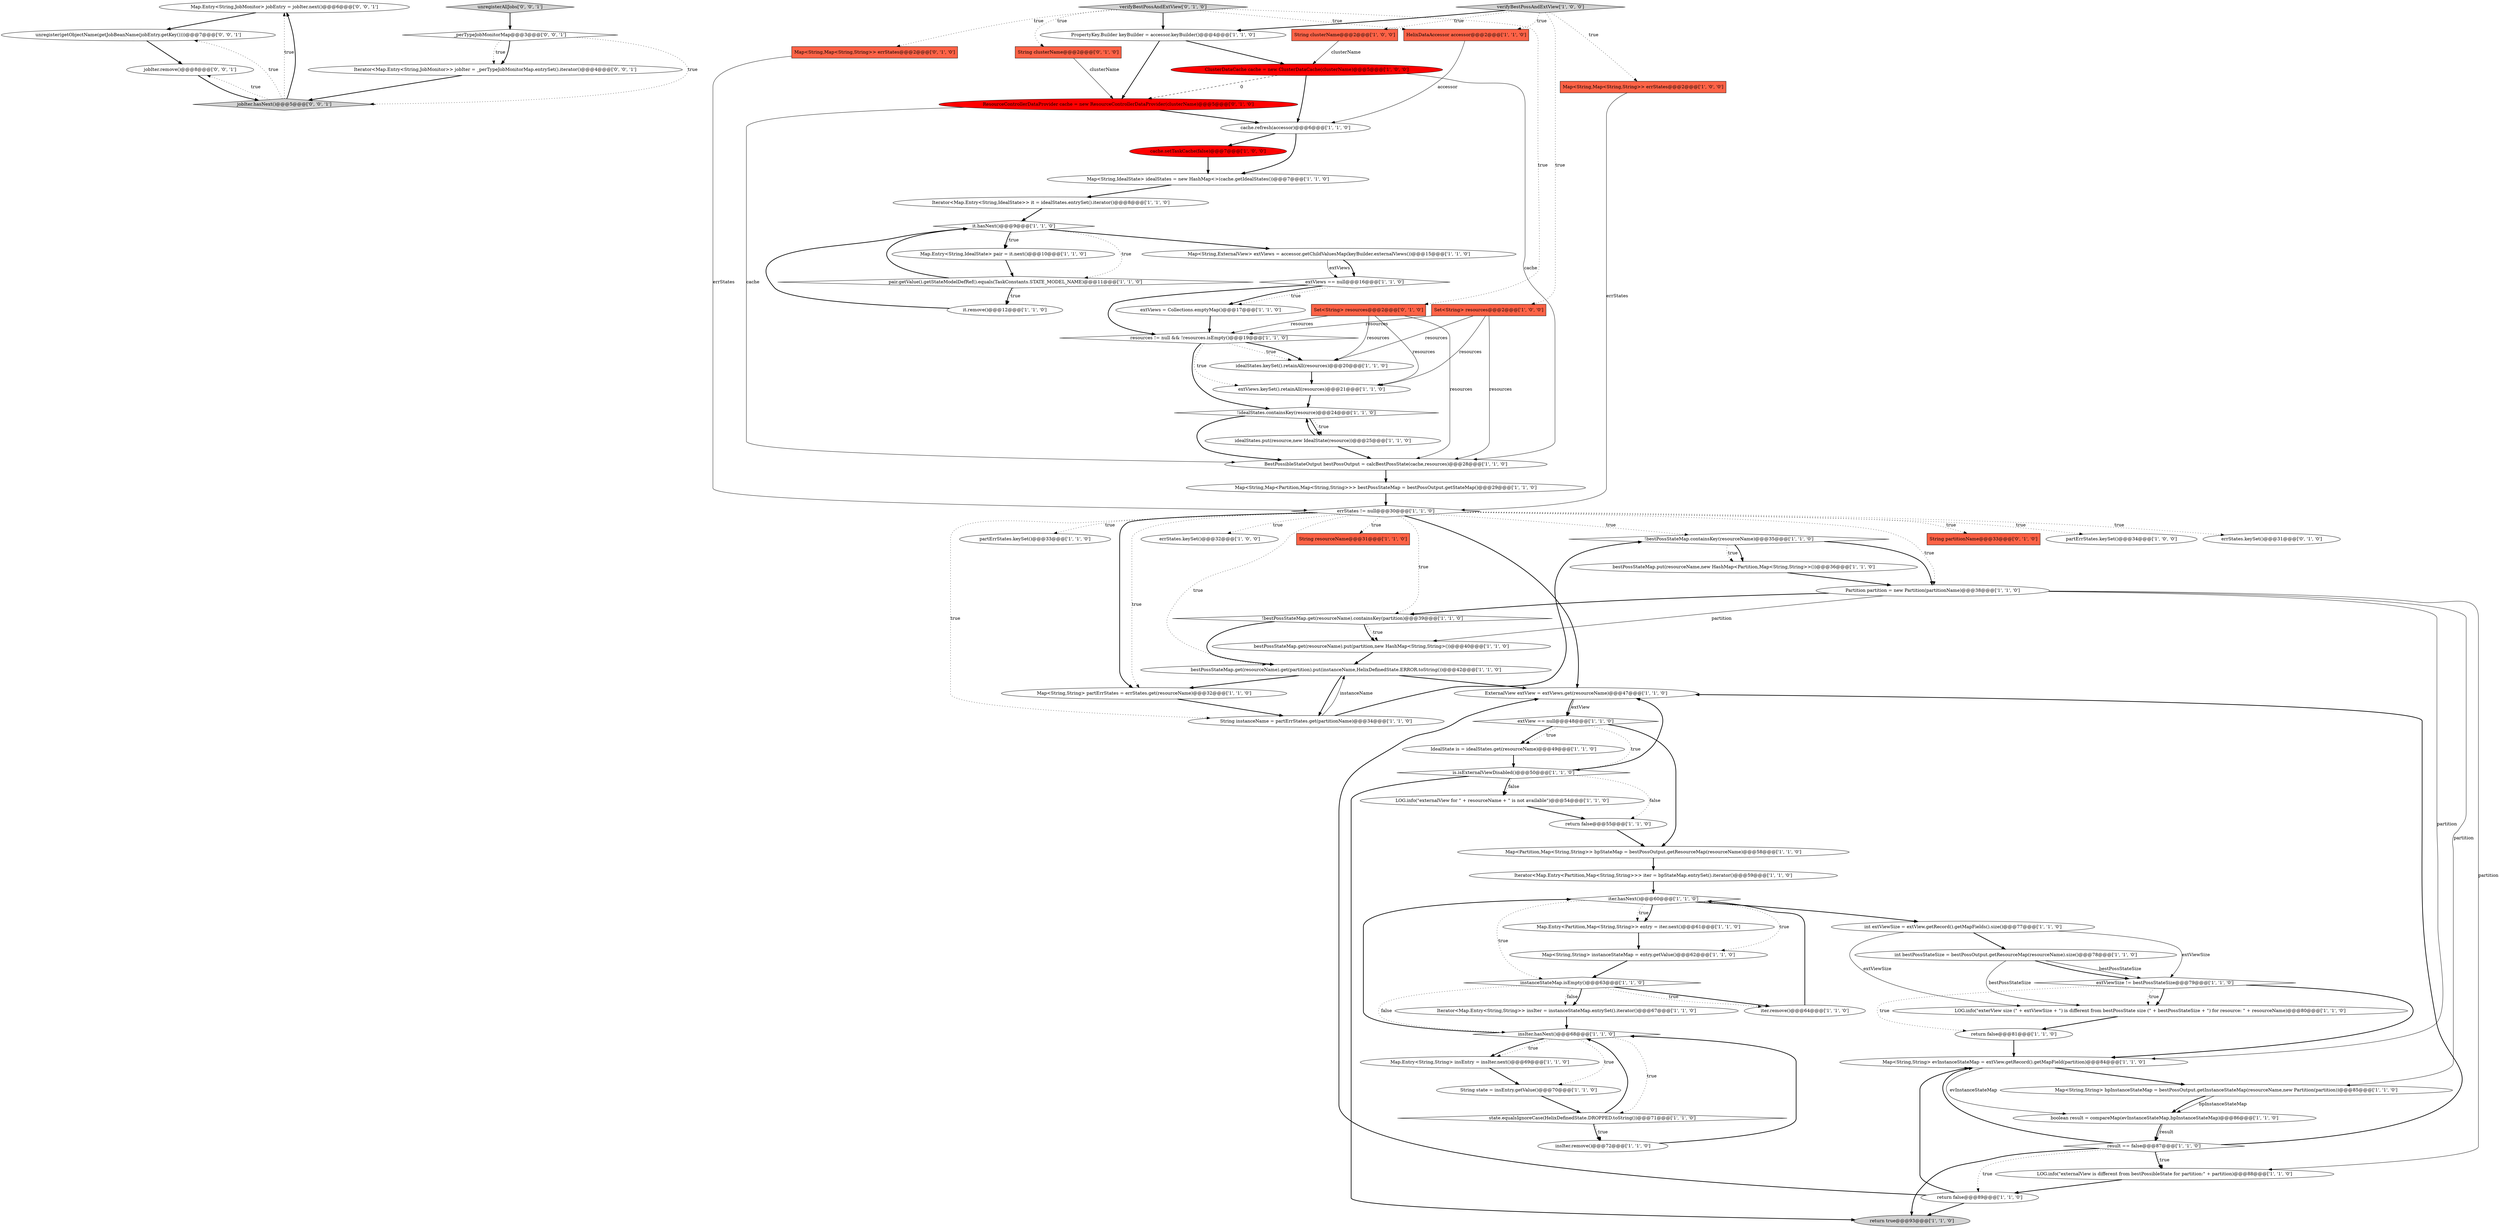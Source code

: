 digraph {
77 [style = filled, label = "Map.Entry<String,JobMonitor> jobEntry = jobIter.next()@@@6@@@['0', '0', '1']", fillcolor = white, shape = ellipse image = "AAA0AAABBB3BBB"];
26 [style = filled, label = "it.hasNext()@@@9@@@['1', '1', '0']", fillcolor = white, shape = diamond image = "AAA0AAABBB1BBB"];
72 [style = filled, label = "String clusterName@@@2@@@['0', '1', '0']", fillcolor = tomato, shape = box image = "AAA0AAABBB2BBB"];
2 [style = filled, label = "iter.hasNext()@@@60@@@['1', '1', '0']", fillcolor = white, shape = diamond image = "AAA0AAABBB1BBB"];
30 [style = filled, label = "!bestPossStateMap.containsKey(resourceName)@@@35@@@['1', '1', '0']", fillcolor = white, shape = diamond image = "AAA0AAABBB1BBB"];
17 [style = filled, label = "Set<String> resources@@@2@@@['1', '0', '0']", fillcolor = tomato, shape = box image = "AAA0AAABBB1BBB"];
15 [style = filled, label = "return false@@@55@@@['1', '1', '0']", fillcolor = white, shape = ellipse image = "AAA0AAABBB1BBB"];
68 [style = filled, label = "partErrStates.keySet()@@@33@@@['1', '1', '0']", fillcolor = white, shape = ellipse image = "AAA0AAABBB1BBB"];
22 [style = filled, label = "errStates != null@@@30@@@['1', '1', '0']", fillcolor = white, shape = diamond image = "AAA0AAABBB1BBB"];
35 [style = filled, label = "boolean result = compareMap(evInstanceStateMap,bpInstanceStateMap)@@@86@@@['1', '1', '0']", fillcolor = white, shape = ellipse image = "AAA0AAABBB1BBB"];
24 [style = filled, label = "cache.refresh(accessor)@@@6@@@['1', '1', '0']", fillcolor = white, shape = ellipse image = "AAA0AAABBB1BBB"];
45 [style = filled, label = "it.remove()@@@12@@@['1', '1', '0']", fillcolor = white, shape = ellipse image = "AAA0AAABBB1BBB"];
75 [style = filled, label = "ResourceControllerDataProvider cache = new ResourceControllerDataProvider(clusterName)@@@5@@@['0', '1', '0']", fillcolor = red, shape = ellipse image = "AAA1AAABBB2BBB"];
29 [style = filled, label = "Map.Entry<Partition,Map<String,String>> entry = iter.next()@@@61@@@['1', '1', '0']", fillcolor = white, shape = ellipse image = "AAA0AAABBB1BBB"];
11 [style = filled, label = "verifyBestPossAndExtView['1', '0', '0']", fillcolor = lightgray, shape = diamond image = "AAA0AAABBB1BBB"];
51 [style = filled, label = "return true@@@93@@@['1', '1', '0']", fillcolor = lightgray, shape = ellipse image = "AAA0AAABBB1BBB"];
54 [style = filled, label = "ExternalView extView = extViews.get(resourceName)@@@47@@@['1', '1', '0']", fillcolor = white, shape = ellipse image = "AAA0AAABBB1BBB"];
21 [style = filled, label = "bestPossStateMap.get(resourceName).put(partition,new HashMap<String,String>())@@@40@@@['1', '1', '0']", fillcolor = white, shape = ellipse image = "AAA0AAABBB1BBB"];
8 [style = filled, label = "Map<String,String> bpInstanceStateMap = bestPossOutput.getInstanceStateMap(resourceName,new Partition(partition))@@@85@@@['1', '1', '0']", fillcolor = white, shape = ellipse image = "AAA0AAABBB1BBB"];
12 [style = filled, label = "LOG.info(\"externalView for \" + resourceName + \" is not available\")@@@54@@@['1', '1', '0']", fillcolor = white, shape = ellipse image = "AAA0AAABBB1BBB"];
40 [style = filled, label = "PropertyKey.Builder keyBuilder = accessor.keyBuilder()@@@4@@@['1', '1', '0']", fillcolor = white, shape = ellipse image = "AAA0AAABBB1BBB"];
50 [style = filled, label = "String instanceName = partErrStates.get(partitionName)@@@34@@@['1', '1', '0']", fillcolor = white, shape = ellipse image = "AAA0AAABBB1BBB"];
32 [style = filled, label = "Map<String,ExternalView> extViews = accessor.getChildValuesMap(keyBuilder.externalViews())@@@15@@@['1', '1', '0']", fillcolor = white, shape = ellipse image = "AAA0AAABBB1BBB"];
0 [style = filled, label = "errStates.keySet()@@@32@@@['1', '0', '0']", fillcolor = white, shape = ellipse image = "AAA0AAABBB1BBB"];
53 [style = filled, label = "String state = insEntry.getValue()@@@70@@@['1', '1', '0']", fillcolor = white, shape = ellipse image = "AAA0AAABBB1BBB"];
74 [style = filled, label = "Set<String> resources@@@2@@@['0', '1', '0']", fillcolor = tomato, shape = box image = "AAA0AAABBB2BBB"];
5 [style = filled, label = "Partition partition = new Partition(partitionName)@@@38@@@['1', '1', '0']", fillcolor = white, shape = ellipse image = "AAA0AAABBB1BBB"];
61 [style = filled, label = "Map<String,String> instanceStateMap = entry.getValue()@@@62@@@['1', '1', '0']", fillcolor = white, shape = ellipse image = "AAA0AAABBB1BBB"];
49 [style = filled, label = "state.equalsIgnoreCase(HelixDefinedState.DROPPED.toString())@@@71@@@['1', '1', '0']", fillcolor = white, shape = diamond image = "AAA0AAABBB1BBB"];
18 [style = filled, label = "cache.setTaskCache(false)@@@7@@@['1', '0', '0']", fillcolor = red, shape = ellipse image = "AAA1AAABBB1BBB"];
69 [style = filled, label = "Map<String,Map<String,String>> errStates@@@2@@@['0', '1', '0']", fillcolor = tomato, shape = box image = "AAA0AAABBB2BBB"];
43 [style = filled, label = "Map<String,String> evInstanceStateMap = extView.getRecord().getMapField(partition)@@@84@@@['1', '1', '0']", fillcolor = white, shape = ellipse image = "AAA0AAABBB1BBB"];
71 [style = filled, label = "verifyBestPossAndExtView['0', '1', '0']", fillcolor = lightgray, shape = diamond image = "AAA0AAABBB2BBB"];
67 [style = filled, label = "String resourceName@@@31@@@['1', '1', '0']", fillcolor = tomato, shape = box image = "AAA0AAABBB1BBB"];
7 [style = filled, label = "!bestPossStateMap.get(resourceName).containsKey(partition)@@@39@@@['1', '1', '0']", fillcolor = white, shape = diamond image = "AAA0AAABBB1BBB"];
62 [style = filled, label = "idealStates.keySet().retainAll(resources)@@@20@@@['1', '1', '0']", fillcolor = white, shape = ellipse image = "AAA0AAABBB1BBB"];
36 [style = filled, label = "extView == null@@@48@@@['1', '1', '0']", fillcolor = white, shape = diamond image = "AAA0AAABBB1BBB"];
60 [style = filled, label = "HelixDataAccessor accessor@@@2@@@['1', '1', '0']", fillcolor = tomato, shape = box image = "AAA0AAABBB1BBB"];
81 [style = filled, label = "jobIter.remove()@@@8@@@['0', '0', '1']", fillcolor = white, shape = ellipse image = "AAA0AAABBB3BBB"];
47 [style = filled, label = "LOG.info(\"exterView size (\" + extViewSize + \") is different from bestPossState size (\" + bestPossStateSize + \") for resource: \" + resourceName)@@@80@@@['1', '1', '0']", fillcolor = white, shape = ellipse image = "AAA0AAABBB1BBB"];
48 [style = filled, label = "Map<String,String> partErrStates = errStates.get(resourceName)@@@32@@@['1', '1', '0']", fillcolor = white, shape = ellipse image = "AAA0AAABBB1BBB"];
4 [style = filled, label = "idealStates.put(resource,new IdealState(resource))@@@25@@@['1', '1', '0']", fillcolor = white, shape = ellipse image = "AAA0AAABBB1BBB"];
23 [style = filled, label = "instanceStateMap.isEmpty()@@@63@@@['1', '1', '0']", fillcolor = white, shape = diamond image = "AAA0AAABBB1BBB"];
31 [style = filled, label = "result == false@@@87@@@['1', '1', '0']", fillcolor = white, shape = diamond image = "AAA0AAABBB1BBB"];
52 [style = filled, label = "Map.Entry<String,String> insEntry = insIter.next()@@@69@@@['1', '1', '0']", fillcolor = white, shape = ellipse image = "AAA0AAABBB1BBB"];
65 [style = filled, label = "Iterator<Map.Entry<String,IdealState>> it = idealStates.entrySet().iterator()@@@8@@@['1', '1', '0']", fillcolor = white, shape = ellipse image = "AAA0AAABBB1BBB"];
14 [style = filled, label = "insIter.remove()@@@72@@@['1', '1', '0']", fillcolor = white, shape = ellipse image = "AAA0AAABBB1BBB"];
34 [style = filled, label = "is.isExternalViewDisabled()@@@50@@@['1', '1', '0']", fillcolor = white, shape = diamond image = "AAA0AAABBB1BBB"];
1 [style = filled, label = "String clusterName@@@2@@@['1', '0', '0']", fillcolor = tomato, shape = box image = "AAA0AAABBB1BBB"];
13 [style = filled, label = "LOG.info(\"externalView is different from bestPossibleState for partition:\" + partition)@@@88@@@['1', '1', '0']", fillcolor = white, shape = ellipse image = "AAA0AAABBB1BBB"];
3 [style = filled, label = "ClusterDataCache cache = new ClusterDataCache(clusterName)@@@5@@@['1', '0', '0']", fillcolor = red, shape = ellipse image = "AAA1AAABBB1BBB"];
82 [style = filled, label = "unregister(getObjectName(getJobBeanName(jobEntry.getKey())))@@@7@@@['0', '0', '1']", fillcolor = white, shape = ellipse image = "AAA0AAABBB3BBB"];
39 [style = filled, label = "int extViewSize = extView.getRecord().getMapFields().size()@@@77@@@['1', '1', '0']", fillcolor = white, shape = ellipse image = "AAA0AAABBB1BBB"];
6 [style = filled, label = "extViewSize != bestPossStateSize@@@79@@@['1', '1', '0']", fillcolor = white, shape = diamond image = "AAA0AAABBB1BBB"];
63 [style = filled, label = "return false@@@81@@@['1', '1', '0']", fillcolor = white, shape = ellipse image = "AAA0AAABBB1BBB"];
38 [style = filled, label = "extViews == null@@@16@@@['1', '1', '0']", fillcolor = white, shape = diamond image = "AAA0AAABBB1BBB"];
9 [style = filled, label = "Map<Partition,Map<String,String>> bpStateMap = bestPossOutput.getResourceMap(resourceName)@@@58@@@['1', '1', '0']", fillcolor = white, shape = ellipse image = "AAA0AAABBB1BBB"];
10 [style = filled, label = "BestPossibleStateOutput bestPossOutput = calcBestPossState(cache,resources)@@@28@@@['1', '1', '0']", fillcolor = white, shape = ellipse image = "AAA0AAABBB1BBB"];
57 [style = filled, label = "return false@@@89@@@['1', '1', '0']", fillcolor = white, shape = ellipse image = "AAA0AAABBB1BBB"];
66 [style = filled, label = "Map<String,IdealState> idealStates = new HashMap<>(cache.getIdealStates())@@@7@@@['1', '1', '0']", fillcolor = white, shape = ellipse image = "AAA0AAABBB1BBB"];
78 [style = filled, label = "Iterator<Map.Entry<String,JobMonitor>> jobIter = _perTypeJobMonitorMap.entrySet().iterator()@@@4@@@['0', '0', '1']", fillcolor = white, shape = ellipse image = "AAA0AAABBB3BBB"];
42 [style = filled, label = "int bestPossStateSize = bestPossOutput.getResourceMap(resourceName).size()@@@78@@@['1', '1', '0']", fillcolor = white, shape = ellipse image = "AAA0AAABBB1BBB"];
27 [style = filled, label = "Map<String,Map<String,String>> errStates@@@2@@@['1', '0', '0']", fillcolor = tomato, shape = box image = "AAA0AAABBB1BBB"];
25 [style = filled, label = "iter.remove()@@@64@@@['1', '1', '0']", fillcolor = white, shape = ellipse image = "AAA0AAABBB1BBB"];
41 [style = filled, label = "bestPossStateMap.get(resourceName).get(partition).put(instanceName,HelixDefinedState.ERROR.toString())@@@42@@@['1', '1', '0']", fillcolor = white, shape = ellipse image = "AAA0AAABBB1BBB"];
28 [style = filled, label = "extViews.keySet().retainAll(resources)@@@21@@@['1', '1', '0']", fillcolor = white, shape = ellipse image = "AAA0AAABBB1BBB"];
73 [style = filled, label = "String partitionName@@@33@@@['0', '1', '0']", fillcolor = tomato, shape = box image = "AAA0AAABBB2BBB"];
80 [style = filled, label = "jobIter.hasNext()@@@5@@@['0', '0', '1']", fillcolor = lightgray, shape = diamond image = "AAA0AAABBB3BBB"];
20 [style = filled, label = "IdealState is = idealStates.get(resourceName)@@@49@@@['1', '1', '0']", fillcolor = white, shape = ellipse image = "AAA0AAABBB1BBB"];
16 [style = filled, label = "Map<String,Map<Partition,Map<String,String>>> bestPossStateMap = bestPossOutput.getStateMap()@@@29@@@['1', '1', '0']", fillcolor = white, shape = ellipse image = "AAA0AAABBB1BBB"];
19 [style = filled, label = "partErrStates.keySet()@@@34@@@['1', '0', '0']", fillcolor = white, shape = ellipse image = "AAA0AAABBB1BBB"];
58 [style = filled, label = "Iterator<Map.Entry<Partition,Map<String,String>>> iter = bpStateMap.entrySet().iterator()@@@59@@@['1', '1', '0']", fillcolor = white, shape = ellipse image = "AAA0AAABBB1BBB"];
33 [style = filled, label = "extViews = Collections.emptyMap()@@@17@@@['1', '1', '0']", fillcolor = white, shape = ellipse image = "AAA0AAABBB1BBB"];
46 [style = filled, label = "!idealStates.containsKey(resource)@@@24@@@['1', '1', '0']", fillcolor = white, shape = diamond image = "AAA0AAABBB1BBB"];
44 [style = filled, label = "Map.Entry<String,IdealState> pair = it.next()@@@10@@@['1', '1', '0']", fillcolor = white, shape = ellipse image = "AAA0AAABBB1BBB"];
55 [style = filled, label = "Iterator<Map.Entry<String,String>> insIter = instanceStateMap.entrySet().iterator()@@@67@@@['1', '1', '0']", fillcolor = white, shape = ellipse image = "AAA0AAABBB1BBB"];
56 [style = filled, label = "resources != null && !resources.isEmpty()@@@19@@@['1', '1', '0']", fillcolor = white, shape = diamond image = "AAA0AAABBB1BBB"];
64 [style = filled, label = "pair.getValue().getStateModelDefRef().equals(TaskConstants.STATE_MODEL_NAME)@@@11@@@['1', '1', '0']", fillcolor = white, shape = diamond image = "AAA0AAABBB1BBB"];
70 [style = filled, label = "errStates.keySet()@@@31@@@['0', '1', '0']", fillcolor = white, shape = ellipse image = "AAA0AAABBB2BBB"];
76 [style = filled, label = "_perTypeJobMonitorMap@@@3@@@['0', '0', '1']", fillcolor = white, shape = diamond image = "AAA0AAABBB3BBB"];
79 [style = filled, label = "unregisterAllJobs['0', '0', '1']", fillcolor = lightgray, shape = diamond image = "AAA0AAABBB3BBB"];
59 [style = filled, label = "bestPossStateMap.put(resourceName,new HashMap<Partition,Map<String,String>>())@@@36@@@['1', '1', '0']", fillcolor = white, shape = ellipse image = "AAA0AAABBB1BBB"];
37 [style = filled, label = "insIter.hasNext()@@@68@@@['1', '1', '0']", fillcolor = white, shape = diamond image = "AAA0AAABBB1BBB"];
6->43 [style = bold, label=""];
80->82 [style = dotted, label="true"];
3->24 [style = bold, label=""];
42->47 [style = solid, label="bestPossStateSize"];
11->1 [style = dotted, label="true"];
49->14 [style = bold, label=""];
2->23 [style = dotted, label="true"];
79->76 [style = bold, label=""];
71->60 [style = dotted, label="true"];
36->20 [style = bold, label=""];
27->22 [style = solid, label="errStates"];
9->58 [style = bold, label=""];
3->75 [style = dashed, label="0"];
36->20 [style = dotted, label="true"];
34->12 [style = dotted, label="false"];
22->68 [style = dotted, label="true"];
8->35 [style = solid, label="bpInstanceStateMap"];
41->48 [style = bold, label=""];
80->77 [style = dotted, label="true"];
74->28 [style = solid, label="resources"];
78->80 [style = bold, label=""];
38->56 [style = bold, label=""];
74->56 [style = solid, label="resources"];
43->8 [style = bold, label=""];
33->56 [style = bold, label=""];
40->75 [style = bold, label=""];
22->67 [style = dotted, label="true"];
34->15 [style = dotted, label="false"];
71->74 [style = dotted, label="true"];
41->54 [style = bold, label=""];
76->78 [style = dotted, label="true"];
60->24 [style = solid, label="accessor"];
74->62 [style = solid, label="resources"];
4->46 [style = bold, label=""];
55->37 [style = bold, label=""];
38->33 [style = dotted, label="true"];
22->73 [style = dotted, label="true"];
14->37 [style = bold, label=""];
63->43 [style = bold, label=""];
57->54 [style = bold, label=""];
35->31 [style = bold, label=""];
23->25 [style = bold, label=""];
22->19 [style = dotted, label="true"];
26->32 [style = bold, label=""];
36->9 [style = bold, label=""];
2->29 [style = dotted, label="true"];
57->51 [style = bold, label=""];
56->62 [style = dotted, label="true"];
11->60 [style = dotted, label="true"];
71->72 [style = dotted, label="true"];
75->24 [style = bold, label=""];
20->34 [style = bold, label=""];
50->30 [style = bold, label=""];
26->44 [style = dotted, label="true"];
22->0 [style = dotted, label="true"];
22->7 [style = dotted, label="true"];
17->62 [style = solid, label="resources"];
21->41 [style = bold, label=""];
34->54 [style = bold, label=""];
56->62 [style = bold, label=""];
56->46 [style = bold, label=""];
48->50 [style = bold, label=""];
58->2 [style = bold, label=""];
37->49 [style = dotted, label="true"];
64->45 [style = dotted, label="true"];
69->22 [style = solid, label="errStates"];
47->63 [style = bold, label=""];
22->70 [style = dotted, label="true"];
24->18 [style = bold, label=""];
25->2 [style = bold, label=""];
3->10 [style = solid, label="cache"];
13->57 [style = bold, label=""];
2->39 [style = bold, label=""];
17->56 [style = solid, label="resources"];
64->45 [style = bold, label=""];
81->80 [style = bold, label=""];
17->28 [style = solid, label="resources"];
31->51 [style = bold, label=""];
46->4 [style = bold, label=""];
40->3 [style = bold, label=""];
15->9 [style = bold, label=""];
5->8 [style = solid, label="partition"];
5->43 [style = solid, label="partition"];
76->80 [style = dotted, label="true"];
75->10 [style = solid, label="cache"];
62->28 [style = bold, label=""];
74->10 [style = solid, label="resources"];
5->7 [style = bold, label=""];
37->52 [style = dotted, label="true"];
22->54 [style = bold, label=""];
49->14 [style = dotted, label="true"];
38->33 [style = bold, label=""];
42->6 [style = solid, label="bestPossStateSize"];
39->42 [style = bold, label=""];
7->21 [style = dotted, label="true"];
6->47 [style = bold, label=""];
41->50 [style = bold, label=""];
6->47 [style = dotted, label="true"];
66->65 [style = bold, label=""];
4->10 [style = bold, label=""];
29->61 [style = bold, label=""];
18->66 [style = bold, label=""];
1->3 [style = solid, label="clusterName"];
65->26 [style = bold, label=""];
49->37 [style = bold, label=""];
23->37 [style = dotted, label="false"];
56->28 [style = dotted, label="true"];
22->48 [style = bold, label=""];
24->66 [style = bold, label=""];
22->50 [style = dotted, label="true"];
54->36 [style = solid, label="extView"];
31->13 [style = bold, label=""];
5->13 [style = solid, label="partition"];
46->10 [style = bold, label=""];
11->17 [style = dotted, label="true"];
50->41 [style = solid, label="instanceName"];
59->5 [style = bold, label=""];
77->82 [style = bold, label=""];
8->35 [style = bold, label=""];
22->5 [style = dotted, label="true"];
34->51 [style = bold, label=""];
71->69 [style = dotted, label="true"];
11->27 [style = dotted, label="true"];
10->16 [style = bold, label=""];
26->44 [style = bold, label=""];
43->35 [style = solid, label="evInstanceStateMap"];
30->5 [style = bold, label=""];
5->21 [style = solid, label="partition"];
54->36 [style = bold, label=""];
22->41 [style = dotted, label="true"];
61->23 [style = bold, label=""];
72->75 [style = solid, label="clusterName"];
31->43 [style = bold, label=""];
57->43 [style = bold, label=""];
22->48 [style = dotted, label="true"];
37->2 [style = bold, label=""];
7->41 [style = bold, label=""];
30->59 [style = bold, label=""];
37->52 [style = bold, label=""];
71->40 [style = bold, label=""];
6->63 [style = dotted, label="true"];
31->13 [style = dotted, label="true"];
80->81 [style = dotted, label="true"];
31->57 [style = dotted, label="true"];
76->78 [style = bold, label=""];
26->64 [style = dotted, label="true"];
23->25 [style = dotted, label="true"];
2->61 [style = dotted, label="true"];
31->54 [style = bold, label=""];
35->31 [style = solid, label="result"];
82->81 [style = bold, label=""];
46->4 [style = dotted, label="true"];
37->53 [style = dotted, label="true"];
52->53 [style = bold, label=""];
39->47 [style = solid, label="extViewSize"];
12->15 [style = bold, label=""];
23->55 [style = dotted, label="false"];
32->38 [style = solid, label="extViews"];
16->22 [style = bold, label=""];
34->12 [style = bold, label=""];
11->40 [style = bold, label=""];
53->49 [style = bold, label=""];
32->38 [style = bold, label=""];
64->26 [style = bold, label=""];
28->46 [style = bold, label=""];
42->6 [style = bold, label=""];
30->59 [style = dotted, label="true"];
7->21 [style = bold, label=""];
80->77 [style = bold, label=""];
45->26 [style = bold, label=""];
17->10 [style = solid, label="resources"];
39->6 [style = solid, label="extViewSize"];
22->30 [style = dotted, label="true"];
2->29 [style = bold, label=""];
36->34 [style = dotted, label="true"];
44->64 [style = bold, label=""];
23->55 [style = bold, label=""];
}
